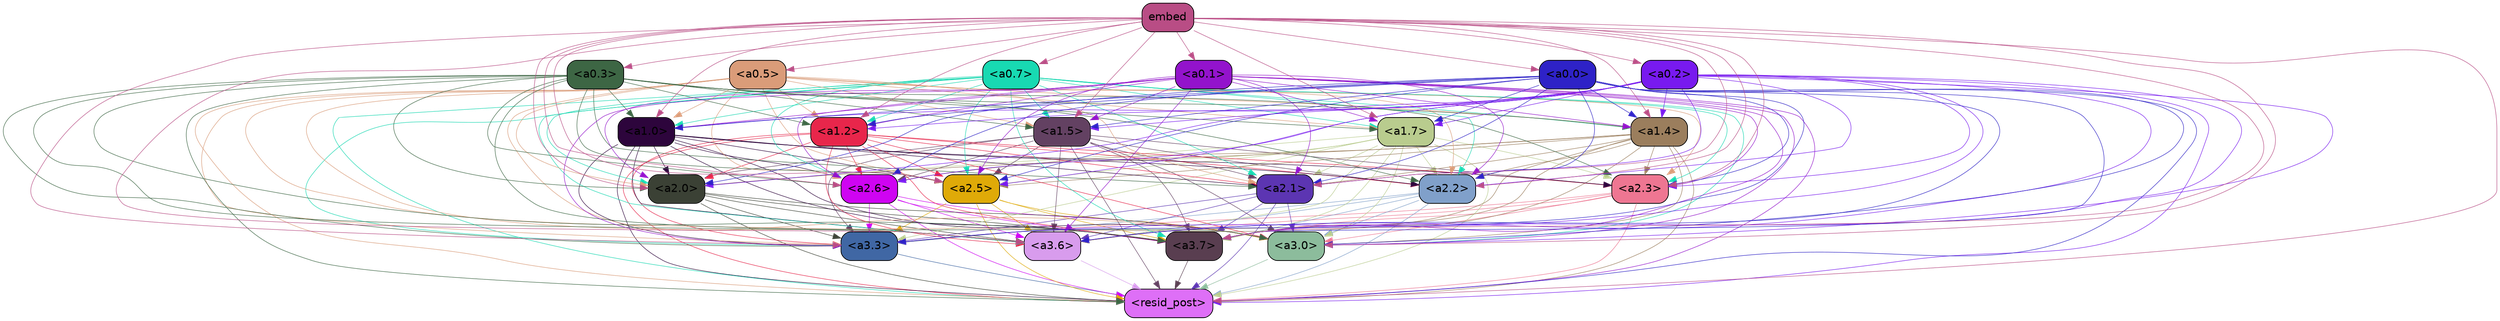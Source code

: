 strict digraph "" {
	graph [bgcolor=transparent,
		layout=dot,
		overlap=false,
		splines=true
	];
	"<a3.7>"	[color=black,
		fillcolor="#593e50",
		fontname=Helvetica,
		shape=box,
		style="filled, rounded"];
	"<resid_post>"	[color=black,
		fillcolor="#de6ff7",
		fontname=Helvetica,
		shape=box,
		style="filled, rounded"];
	"<a3.7>" -> "<resid_post>"	[color="#593e50",
		penwidth=0.6];
	"<a3.6>"	[color=black,
		fillcolor="#d89ced",
		fontname=Helvetica,
		shape=box,
		style="filled, rounded"];
	"<a3.6>" -> "<resid_post>"	[color="#d89ced",
		penwidth=0.6];
	"<a3.3>"	[color=black,
		fillcolor="#4067a4",
		fontname=Helvetica,
		shape=box,
		style="filled, rounded"];
	"<a3.3>" -> "<resid_post>"	[color="#4067a4",
		penwidth=0.6];
	"<a3.0>"	[color=black,
		fillcolor="#8cbc9c",
		fontname=Helvetica,
		shape=box,
		style="filled, rounded"];
	"<a3.0>" -> "<resid_post>"	[color="#8cbc9c",
		penwidth=0.6];
	"<a2.6>"	[color=black,
		fillcolor="#cf04f2",
		fontname=Helvetica,
		shape=box,
		style="filled, rounded"];
	"<a2.6>" -> "<a3.7>"	[color="#cf04f2",
		penwidth=0.6];
	"<a2.6>" -> "<resid_post>"	[color="#cf04f2",
		penwidth=0.6];
	"<a2.6>" -> "<a3.6>"	[color="#cf04f2",
		penwidth=0.6];
	"<a2.6>" -> "<a3.3>"	[color="#cf04f2",
		penwidth=0.6];
	"<a2.6>" -> "<a3.0>"	[color="#cf04f2",
		penwidth=0.6];
	"<a2.5>"	[color=black,
		fillcolor="#dfaa08",
		fontname=Helvetica,
		shape=box,
		style="filled, rounded"];
	"<a2.5>" -> "<a3.7>"	[color="#dfaa08",
		penwidth=0.6];
	"<a2.5>" -> "<resid_post>"	[color="#dfaa08",
		penwidth=0.6];
	"<a2.5>" -> "<a3.6>"	[color="#dfaa08",
		penwidth=0.6];
	"<a2.5>" -> "<a3.3>"	[color="#dfaa08",
		penwidth=0.6];
	"<a2.5>" -> "<a3.0>"	[color="#dfaa08",
		penwidth=0.6];
	"<a2.3>"	[color=black,
		fillcolor="#ee7692",
		fontname=Helvetica,
		shape=box,
		style="filled, rounded"];
	"<a2.3>" -> "<a3.7>"	[color="#ee7692",
		penwidth=0.6];
	"<a2.3>" -> "<resid_post>"	[color="#ee7692",
		penwidth=0.6];
	"<a2.3>" -> "<a3.6>"	[color="#ee7692",
		penwidth=0.6];
	"<a2.3>" -> "<a3.3>"	[color="#ee7692",
		penwidth=0.6];
	"<a2.3>" -> "<a3.0>"	[color="#ee7692",
		penwidth=0.6];
	"<a2.2>"	[color=black,
		fillcolor="#80a0ca",
		fontname=Helvetica,
		shape=box,
		style="filled, rounded"];
	"<a2.2>" -> "<a3.7>"	[color="#80a0ca",
		penwidth=0.6];
	"<a2.2>" -> "<resid_post>"	[color="#80a0ca",
		penwidth=0.6];
	"<a2.2>" -> "<a3.6>"	[color="#80a0ca",
		penwidth=0.6];
	"<a2.2>" -> "<a3.3>"	[color="#80a0ca",
		penwidth=0.6];
	"<a2.2>" -> "<a3.0>"	[color="#80a0ca",
		penwidth=0.6];
	"<a2.1>"	[color=black,
		fillcolor="#5c35b2",
		fontname=Helvetica,
		shape=box,
		style="filled, rounded"];
	"<a2.1>" -> "<a3.7>"	[color="#5c35b2",
		penwidth=0.6];
	"<a2.1>" -> "<resid_post>"	[color="#5c35b2",
		penwidth=0.6];
	"<a2.1>" -> "<a3.6>"	[color="#5c35b2",
		penwidth=0.6];
	"<a2.1>" -> "<a3.3>"	[color="#5c35b2",
		penwidth=0.6];
	"<a2.1>" -> "<a3.0>"	[color="#5c35b2",
		penwidth=0.6];
	"<a2.0>"	[color=black,
		fillcolor="#3b4135",
		fontname=Helvetica,
		shape=box,
		style="filled, rounded"];
	"<a2.0>" -> "<a3.7>"	[color="#3b4135",
		penwidth=0.6];
	"<a2.0>" -> "<resid_post>"	[color="#3b4135",
		penwidth=0.6];
	"<a2.0>" -> "<a3.6>"	[color="#3b4135",
		penwidth=0.6];
	"<a2.0>" -> "<a3.3>"	[color="#3b4135",
		penwidth=0.6];
	"<a2.0>" -> "<a3.0>"	[color="#3b4135",
		penwidth=0.6];
	"<a1.7>"	[color=black,
		fillcolor="#b9cc8e",
		fontname=Helvetica,
		shape=box,
		style="filled, rounded"];
	"<a1.7>" -> "<a3.7>"	[color="#b9cc8e",
		penwidth=0.6];
	"<a1.7>" -> "<resid_post>"	[color="#b9cc8e",
		penwidth=0.6];
	"<a1.7>" -> "<a3.6>"	[color="#b9cc8e",
		penwidth=0.6];
	"<a1.7>" -> "<a3.3>"	[color="#b9cc8e",
		penwidth=0.6];
	"<a1.7>" -> "<a3.0>"	[color="#b9cc8e",
		penwidth=0.6];
	"<a1.7>" -> "<a2.6>"	[color="#b9cc8e",
		penwidth=0.6];
	"<a1.7>" -> "<a2.5>"	[color="#b9cc8e",
		penwidth=0.6];
	"<a1.7>" -> "<a2.3>"	[color="#b9cc8e",
		penwidth=0.6];
	"<a1.7>" -> "<a2.2>"	[color="#b9cc8e",
		penwidth=0.6];
	"<a1.7>" -> "<a2.1>"	[color="#b9cc8e",
		penwidth=0.6];
	"<a1.7>" -> "<a2.0>"	[color="#b9cc8e",
		penwidth=0.6];
	"<a1.5>"	[color=black,
		fillcolor="#634162",
		fontname=Helvetica,
		shape=box,
		style="filled, rounded"];
	"<a1.5>" -> "<a3.7>"	[color="#634162",
		penwidth=0.6];
	"<a1.5>" -> "<resid_post>"	[color="#634162",
		penwidth=0.6];
	"<a1.5>" -> "<a3.6>"	[color="#634162",
		penwidth=0.6];
	"<a1.5>" -> "<a3.3>"	[color="#634162",
		penwidth=0.6];
	"<a1.5>" -> "<a3.0>"	[color="#634162",
		penwidth=0.6];
	"<a1.5>" -> "<a2.6>"	[color="#634162",
		penwidth=0.6];
	"<a1.5>" -> "<a2.5>"	[color="#634162",
		penwidth=0.6];
	"<a1.5>" -> "<a2.3>"	[color="#634162",
		penwidth=0.6];
	"<a1.5>" -> "<a2.2>"	[color="#634162",
		penwidth=0.6];
	"<a1.5>" -> "<a2.1>"	[color="#634162",
		penwidth=0.6];
	"<a1.5>" -> "<a2.0>"	[color="#634162",
		penwidth=0.6];
	"<a1.4>"	[color=black,
		fillcolor="#9b7e5d",
		fontname=Helvetica,
		shape=box,
		style="filled, rounded"];
	"<a1.4>" -> "<a3.7>"	[color="#9b7e5d",
		penwidth=0.6];
	"<a1.4>" -> "<resid_post>"	[color="#9b7e5d",
		penwidth=0.6];
	"<a1.4>" -> "<a3.6>"	[color="#9b7e5d",
		penwidth=0.6];
	"<a1.4>" -> "<a3.3>"	[color="#9b7e5d",
		penwidth=0.6];
	"<a1.4>" -> "<a3.0>"	[color="#9b7e5d",
		penwidth=0.6];
	"<a1.4>" -> "<a2.6>"	[color="#9b7e5d",
		penwidth=0.6];
	"<a1.4>" -> "<a2.5>"	[color="#9b7e5d",
		penwidth=0.6];
	"<a1.4>" -> "<a2.3>"	[color="#9b7e5d",
		penwidth=0.6];
	"<a1.4>" -> "<a2.2>"	[color="#9b7e5d",
		penwidth=0.6];
	"<a1.4>" -> "<a2.1>"	[color="#9b7e5d",
		penwidth=0.6];
	"<a1.4>" -> "<a2.0>"	[color="#9b7e5d",
		penwidth=0.6];
	"<a1.2>"	[color=black,
		fillcolor="#e8264b",
		fontname=Helvetica,
		shape=box,
		style="filled, rounded"];
	"<a1.2>" -> "<a3.7>"	[color="#e8264b",
		penwidth=0.6];
	"<a1.2>" -> "<resid_post>"	[color="#e8264b",
		penwidth=0.6];
	"<a1.2>" -> "<a3.6>"	[color="#e8264b",
		penwidth=0.6];
	"<a1.2>" -> "<a3.3>"	[color="#e8264b",
		penwidth=0.6];
	"<a1.2>" -> "<a3.0>"	[color="#e8264b",
		penwidth=0.6];
	"<a1.2>" -> "<a2.6>"	[color="#e8264b",
		penwidth=0.6];
	"<a1.2>" -> "<a2.5>"	[color="#e8264b",
		penwidth=0.6];
	"<a1.2>" -> "<a2.3>"	[color="#e8264b",
		penwidth=0.6];
	"<a1.2>" -> "<a2.2>"	[color="#e8264b",
		penwidth=0.6];
	"<a1.2>" -> "<a2.1>"	[color="#e8264b",
		penwidth=0.6];
	"<a1.2>" -> "<a2.0>"	[color="#e8264b",
		penwidth=0.6];
	"<a1.0>"	[color=black,
		fillcolor="#2d053c",
		fontname=Helvetica,
		shape=box,
		style="filled, rounded"];
	"<a1.0>" -> "<a3.7>"	[color="#2d053c",
		penwidth=0.6];
	"<a1.0>" -> "<resid_post>"	[color="#2d053c",
		penwidth=0.6];
	"<a1.0>" -> "<a3.6>"	[color="#2d053c",
		penwidth=0.6];
	"<a1.0>" -> "<a3.3>"	[color="#2d053c",
		penwidth=0.6];
	"<a1.0>" -> "<a3.0>"	[color="#2d053c",
		penwidth=0.6];
	"<a1.0>" -> "<a2.6>"	[color="#2d053c",
		penwidth=0.6];
	"<a1.0>" -> "<a2.5>"	[color="#2d053c",
		penwidth=0.6];
	"<a1.0>" -> "<a2.3>"	[color="#2d053c",
		penwidth=0.6];
	"<a1.0>" -> "<a2.2>"	[color="#2d053c",
		penwidth=0.6];
	"<a1.0>" -> "<a2.1>"	[color="#2d053c",
		penwidth=0.6];
	"<a1.0>" -> "<a2.0>"	[color="#2d053c",
		penwidth=0.6];
	"<a0.7>"	[color=black,
		fillcolor="#18d9b2",
		fontname=Helvetica,
		shape=box,
		style="filled, rounded"];
	"<a0.7>" -> "<a3.7>"	[color="#18d9b2",
		penwidth=0.6];
	"<a0.7>" -> "<resid_post>"	[color="#18d9b2",
		penwidth=0.6];
	"<a0.7>" -> "<a3.6>"	[color="#18d9b2",
		penwidth=0.6];
	"<a0.7>" -> "<a3.3>"	[color="#18d9b2",
		penwidth=0.6];
	"<a0.7>" -> "<a3.0>"	[color="#18d9b2",
		penwidth=0.6];
	"<a0.7>" -> "<a2.6>"	[color="#18d9b2",
		penwidth=0.6];
	"<a0.7>" -> "<a2.5>"	[color="#18d9b2",
		penwidth=0.6];
	"<a0.7>" -> "<a2.3>"	[color="#18d9b2",
		penwidth=0.6];
	"<a0.7>" -> "<a2.2>"	[color="#18d9b2",
		penwidth=0.6];
	"<a0.7>" -> "<a2.1>"	[color="#18d9b2",
		penwidth=0.6];
	"<a0.7>" -> "<a2.0>"	[color="#18d9b2",
		penwidth=0.6];
	"<a0.7>" -> "<a1.7>"	[color="#18d9b2",
		penwidth=0.6];
	"<a0.7>" -> "<a1.5>"	[color="#18d9b2",
		penwidth=0.6];
	"<a0.7>" -> "<a1.4>"	[color="#18d9b2",
		penwidth=0.6];
	"<a0.7>" -> "<a1.2>"	[color="#18d9b2",
		penwidth=0.6];
	"<a0.7>" -> "<a1.0>"	[color="#18d9b2",
		penwidth=0.6];
	"<a0.5>"	[color=black,
		fillcolor="#da9c79",
		fontname=Helvetica,
		shape=box,
		style="filled, rounded"];
	"<a0.5>" -> "<a3.7>"	[color="#da9c79",
		penwidth=0.6];
	"<a0.5>" -> "<resid_post>"	[color="#da9c79",
		penwidth=0.6];
	"<a0.5>" -> "<a3.6>"	[color="#da9c79",
		penwidth=0.6];
	"<a0.5>" -> "<a3.3>"	[color="#da9c79",
		penwidth=0.6];
	"<a0.5>" -> "<a3.0>"	[color="#da9c79",
		penwidth=0.6];
	"<a0.5>" -> "<a2.6>"	[color="#da9c79",
		penwidth=0.6];
	"<a0.5>" -> "<a2.5>"	[color="#da9c79",
		penwidth=0.6];
	"<a0.5>" -> "<a2.3>"	[color="#da9c79",
		penwidth=0.6];
	"<a0.5>" -> "<a2.2>"	[color="#da9c79",
		penwidth=0.6];
	"<a0.5>" -> "<a2.1>"	[color="#da9c79",
		penwidth=0.6];
	"<a0.5>" -> "<a2.0>"	[color="#da9c79",
		penwidth=0.6];
	"<a0.5>" -> "<a1.7>"	[color="#da9c79",
		penwidth=0.6];
	"<a0.5>" -> "<a1.5>"	[color="#da9c79",
		penwidth=0.6];
	"<a0.5>" -> "<a1.4>"	[color="#da9c79",
		penwidth=0.6];
	"<a0.5>" -> "<a1.2>"	[color="#da9c79",
		penwidth=0.6];
	"<a0.5>" -> "<a1.0>"	[color="#da9c79",
		penwidth=0.6];
	"<a0.3>"	[color=black,
		fillcolor="#3d6644",
		fontname=Helvetica,
		shape=box,
		style="filled, rounded"];
	"<a0.3>" -> "<a3.7>"	[color="#3d6644",
		penwidth=0.6];
	"<a0.3>" -> "<resid_post>"	[color="#3d6644",
		penwidth=0.6];
	"<a0.3>" -> "<a3.6>"	[color="#3d6644",
		penwidth=0.6];
	"<a0.3>" -> "<a3.3>"	[color="#3d6644",
		penwidth=0.6];
	"<a0.3>" -> "<a3.0>"	[color="#3d6644",
		penwidth=0.6];
	"<a0.3>" -> "<a2.6>"	[color="#3d6644",
		penwidth=0.6];
	"<a0.3>" -> "<a2.5>"	[color="#3d6644",
		penwidth=0.6];
	"<a0.3>" -> "<a2.3>"	[color="#3d6644",
		penwidth=0.6];
	"<a0.3>" -> "<a2.2>"	[color="#3d6644",
		penwidth=0.6];
	"<a0.3>" -> "<a2.1>"	[color="#3d6644",
		penwidth=0.6];
	"<a0.3>" -> "<a2.0>"	[color="#3d6644",
		penwidth=0.6];
	"<a0.3>" -> "<a1.7>"	[color="#3d6644",
		penwidth=0.6];
	"<a0.3>" -> "<a1.5>"	[color="#3d6644",
		penwidth=0.6];
	"<a0.3>" -> "<a1.4>"	[color="#3d6644",
		penwidth=0.6];
	"<a0.3>" -> "<a1.2>"	[color="#3d6644",
		penwidth=0.6];
	"<a0.3>" -> "<a1.0>"	[color="#3d6644",
		penwidth=0.6];
	"<a0.2>"	[color=black,
		fillcolor="#781aef",
		fontname=Helvetica,
		shape=box,
		style="filled, rounded"];
	"<a0.2>" -> "<a3.7>"	[color="#781aef",
		penwidth=0.6];
	"<a0.2>" -> "<resid_post>"	[color="#781aef",
		penwidth=0.6];
	"<a0.2>" -> "<a3.6>"	[color="#781aef",
		penwidth=0.6];
	"<a0.2>" -> "<a3.3>"	[color="#781aef",
		penwidth=0.6];
	"<a0.2>" -> "<a3.0>"	[color="#781aef",
		penwidth=0.6];
	"<a0.2>" -> "<a2.6>"	[color="#781aef",
		penwidth=0.6];
	"<a0.2>" -> "<a2.5>"	[color="#781aef",
		penwidth=0.6];
	"<a0.2>" -> "<a2.3>"	[color="#781aef",
		penwidth=0.6];
	"<a0.2>" -> "<a2.2>"	[color="#781aef",
		penwidth=0.6];
	"<a0.2>" -> "<a2.1>"	[color="#781aef",
		penwidth=0.6];
	"<a0.2>" -> "<a2.0>"	[color="#781aef",
		penwidth=0.6];
	"<a0.2>" -> "<a1.7>"	[color="#781aef",
		penwidth=0.6];
	"<a0.2>" -> "<a1.5>"	[color="#781aef",
		penwidth=0.6];
	"<a0.2>" -> "<a1.4>"	[color="#781aef",
		penwidth=0.6];
	"<a0.2>" -> "<a1.2>"	[color="#781aef",
		penwidth=0.6];
	"<a0.2>" -> "<a1.0>"	[color="#781aef",
		penwidth=0.6];
	"<a0.1>"	[color=black,
		fillcolor="#9313cc",
		fontname=Helvetica,
		shape=box,
		style="filled, rounded"];
	"<a0.1>" -> "<a3.7>"	[color="#9313cc",
		penwidth=0.6];
	"<a0.1>" -> "<resid_post>"	[color="#9313cc",
		penwidth=0.6];
	"<a0.1>" -> "<a3.6>"	[color="#9313cc",
		penwidth=0.6];
	"<a0.1>" -> "<a3.3>"	[color="#9313cc",
		penwidth=0.6];
	"<a0.1>" -> "<a3.0>"	[color="#9313cc",
		penwidth=0.6];
	"<a0.1>" -> "<a2.6>"	[color="#9313cc",
		penwidth=0.6];
	"<a0.1>" -> "<a2.5>"	[color="#9313cc",
		penwidth=0.6];
	"<a0.1>" -> "<a2.3>"	[color="#9313cc",
		penwidth=0.6];
	"<a0.1>" -> "<a2.2>"	[color="#9313cc",
		penwidth=0.6];
	"<a0.1>" -> "<a2.1>"	[color="#9313cc",
		penwidth=0.6];
	"<a0.1>" -> "<a2.0>"	[color="#9313cc",
		penwidth=0.6];
	"<a0.1>" -> "<a1.7>"	[color="#9313cc",
		penwidth=0.6];
	"<a0.1>" -> "<a1.5>"	[color="#9313cc",
		penwidth=0.6];
	"<a0.1>" -> "<a1.4>"	[color="#9313cc",
		penwidth=0.6];
	"<a0.1>" -> "<a1.2>"	[color="#9313cc",
		penwidth=0.6];
	"<a0.1>" -> "<a1.0>"	[color="#9313cc",
		penwidth=0.6];
	"<a0.0>"	[color=black,
		fillcolor="#2e22c7",
		fontname=Helvetica,
		shape=box,
		style="filled, rounded"];
	"<a0.0>" -> "<a3.7>"	[color="#2e22c7",
		penwidth=0.6];
	"<a0.0>" -> "<resid_post>"	[color="#2e22c7",
		penwidth=0.6];
	"<a0.0>" -> "<a3.6>"	[color="#2e22c7",
		penwidth=0.6];
	"<a0.0>" -> "<a3.3>"	[color="#2e22c7",
		penwidth=0.6];
	"<a0.0>" -> "<a3.0>"	[color="#2e22c7",
		penwidth=0.6];
	"<a0.0>" -> "<a2.6>"	[color="#2e22c7",
		penwidth=0.6];
	"<a0.0>" -> "<a2.5>"	[color="#2e22c7",
		penwidth=0.6];
	"<a0.0>" -> "<a2.3>"	[color="#2e22c7",
		penwidth=0.6];
	"<a0.0>" -> "<a2.2>"	[color="#2e22c7",
		penwidth=0.6];
	"<a0.0>" -> "<a2.1>"	[color="#2e22c7",
		penwidth=0.6];
	"<a0.0>" -> "<a2.0>"	[color="#2e22c7",
		penwidth=0.6];
	"<a0.0>" -> "<a1.7>"	[color="#2e22c7",
		penwidth=0.6];
	"<a0.0>" -> "<a1.5>"	[color="#2e22c7",
		penwidth=0.6];
	"<a0.0>" -> "<a1.4>"	[color="#2e22c7",
		penwidth=0.6];
	"<a0.0>" -> "<a1.2>"	[color="#2e22c7",
		penwidth=0.6];
	"<a0.0>" -> "<a1.0>"	[color="#2e22c7",
		penwidth=0.6];
	embed	[color=black,
		fillcolor="#b94d85",
		fontname=Helvetica,
		shape=box,
		style="filled, rounded"];
	embed -> "<a3.7>"	[color="#b94d85",
		penwidth=0.6];
	embed -> "<resid_post>"	[color="#b94d85",
		penwidth=0.6];
	embed -> "<a3.6>"	[color="#b94d85",
		penwidth=0.6];
	embed -> "<a3.3>"	[color="#b94d85",
		penwidth=0.6];
	embed -> "<a3.0>"	[color="#b94d85",
		penwidth=0.6];
	embed -> "<a2.6>"	[color="#b94d85",
		penwidth=0.6];
	embed -> "<a2.5>"	[color="#b94d85",
		penwidth=0.6];
	embed -> "<a2.3>"	[color="#b94d85",
		penwidth=0.6];
	embed -> "<a2.2>"	[color="#b94d85",
		penwidth=0.6];
	embed -> "<a2.1>"	[color="#b94d85",
		penwidth=0.6];
	embed -> "<a2.0>"	[color="#b94d85",
		penwidth=0.6];
	embed -> "<a1.7>"	[color="#b94d85",
		penwidth=0.6];
	embed -> "<a1.5>"	[color="#b94d85",
		penwidth=0.6];
	embed -> "<a1.4>"	[color="#b94d85",
		penwidth=0.6];
	embed -> "<a1.2>"	[color="#b94d85",
		penwidth=0.6];
	embed -> "<a1.0>"	[color="#b94d85",
		penwidth=0.6];
	embed -> "<a0.7>"	[color="#b94d85",
		penwidth=0.6];
	embed -> "<a0.5>"	[color="#b94d85",
		penwidth=0.6];
	embed -> "<a0.3>"	[color="#b94d85",
		penwidth=0.6];
	embed -> "<a0.2>"	[color="#b94d85",
		penwidth=0.6];
	embed -> "<a0.1>"	[color="#b94d85",
		penwidth=0.6];
	embed -> "<a0.0>"	[color="#b94d85",
		penwidth=0.6];
}
